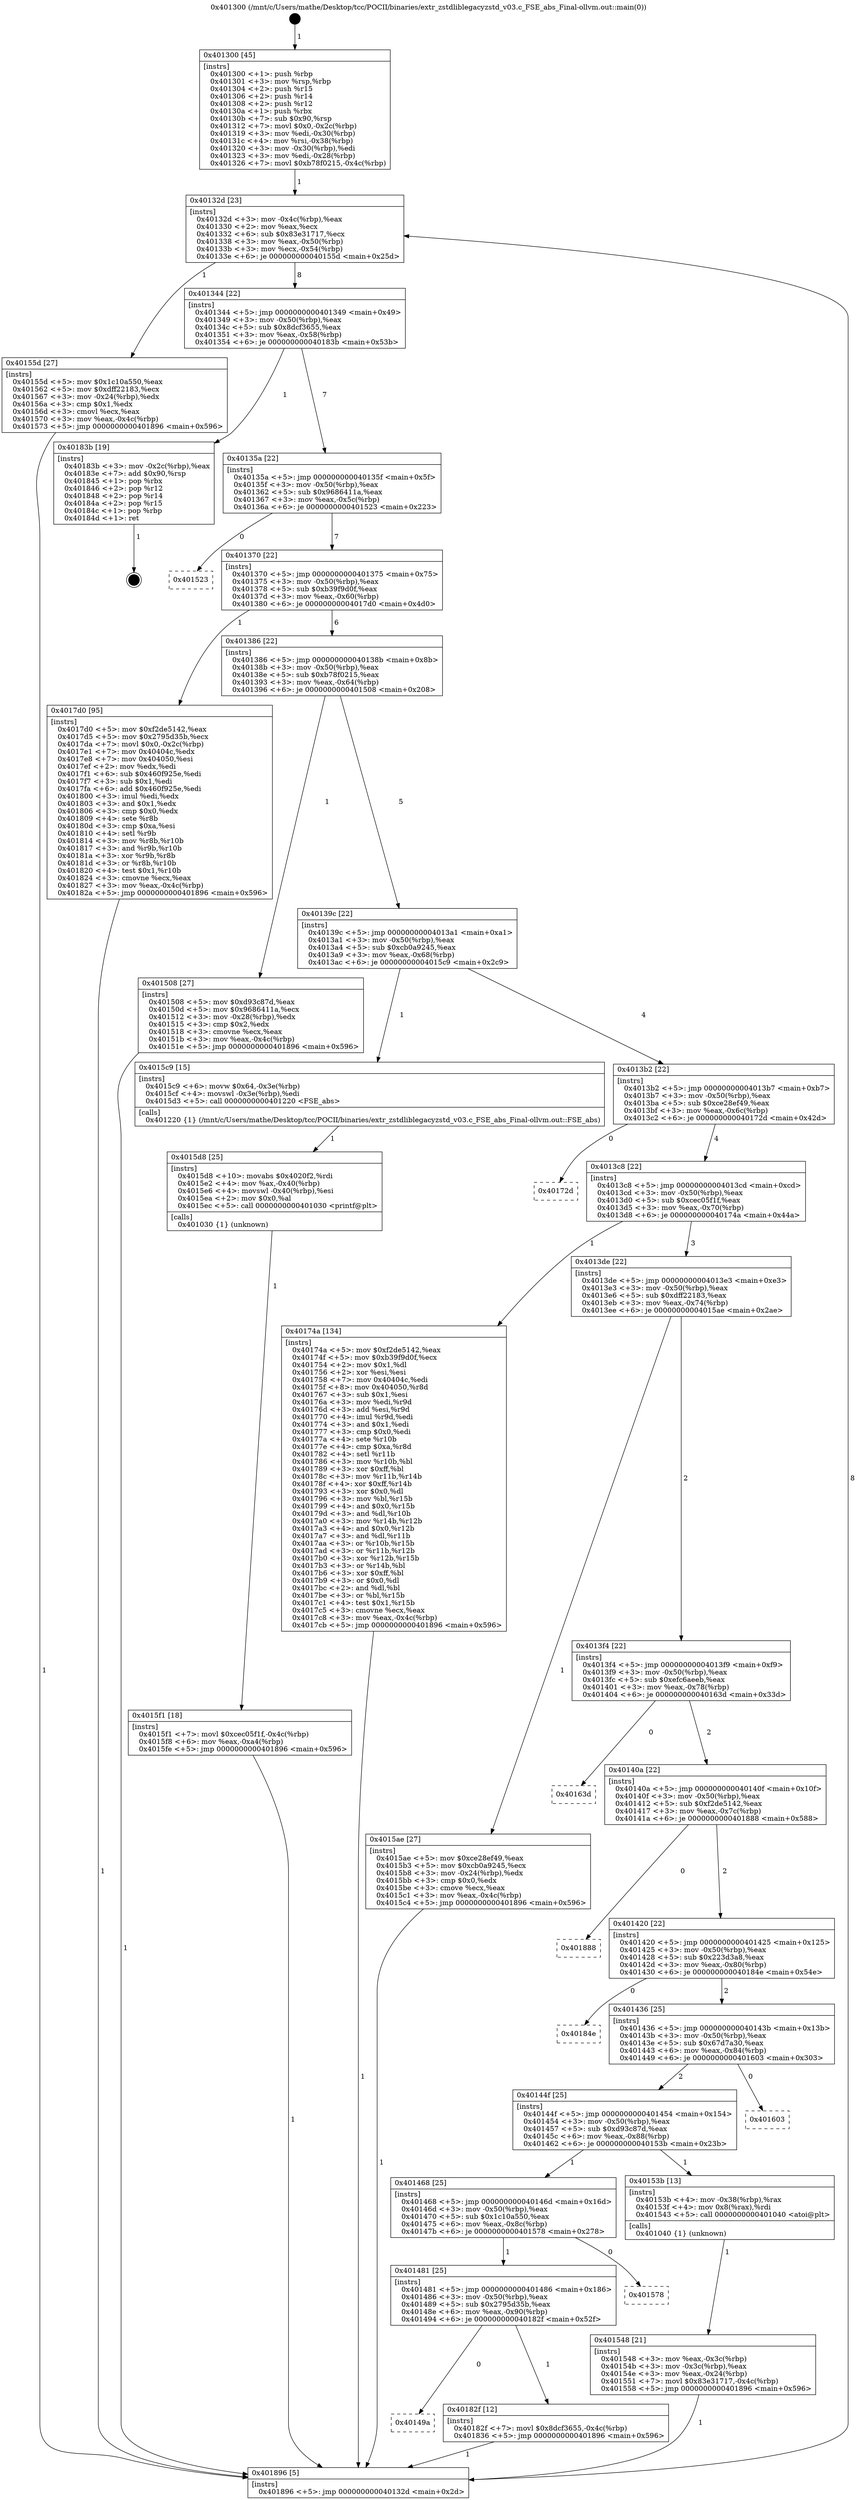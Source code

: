 digraph "0x401300" {
  label = "0x401300 (/mnt/c/Users/mathe/Desktop/tcc/POCII/binaries/extr_zstdliblegacyzstd_v03.c_FSE_abs_Final-ollvm.out::main(0))"
  labelloc = "t"
  node[shape=record]

  Entry [label="",width=0.3,height=0.3,shape=circle,fillcolor=black,style=filled]
  "0x40132d" [label="{
     0x40132d [23]\l
     | [instrs]\l
     &nbsp;&nbsp;0x40132d \<+3\>: mov -0x4c(%rbp),%eax\l
     &nbsp;&nbsp;0x401330 \<+2\>: mov %eax,%ecx\l
     &nbsp;&nbsp;0x401332 \<+6\>: sub $0x83e31717,%ecx\l
     &nbsp;&nbsp;0x401338 \<+3\>: mov %eax,-0x50(%rbp)\l
     &nbsp;&nbsp;0x40133b \<+3\>: mov %ecx,-0x54(%rbp)\l
     &nbsp;&nbsp;0x40133e \<+6\>: je 000000000040155d \<main+0x25d\>\l
  }"]
  "0x40155d" [label="{
     0x40155d [27]\l
     | [instrs]\l
     &nbsp;&nbsp;0x40155d \<+5\>: mov $0x1c10a550,%eax\l
     &nbsp;&nbsp;0x401562 \<+5\>: mov $0xdff22183,%ecx\l
     &nbsp;&nbsp;0x401567 \<+3\>: mov -0x24(%rbp),%edx\l
     &nbsp;&nbsp;0x40156a \<+3\>: cmp $0x1,%edx\l
     &nbsp;&nbsp;0x40156d \<+3\>: cmovl %ecx,%eax\l
     &nbsp;&nbsp;0x401570 \<+3\>: mov %eax,-0x4c(%rbp)\l
     &nbsp;&nbsp;0x401573 \<+5\>: jmp 0000000000401896 \<main+0x596\>\l
  }"]
  "0x401344" [label="{
     0x401344 [22]\l
     | [instrs]\l
     &nbsp;&nbsp;0x401344 \<+5\>: jmp 0000000000401349 \<main+0x49\>\l
     &nbsp;&nbsp;0x401349 \<+3\>: mov -0x50(%rbp),%eax\l
     &nbsp;&nbsp;0x40134c \<+5\>: sub $0x8dcf3655,%eax\l
     &nbsp;&nbsp;0x401351 \<+3\>: mov %eax,-0x58(%rbp)\l
     &nbsp;&nbsp;0x401354 \<+6\>: je 000000000040183b \<main+0x53b\>\l
  }"]
  Exit [label="",width=0.3,height=0.3,shape=circle,fillcolor=black,style=filled,peripheries=2]
  "0x40183b" [label="{
     0x40183b [19]\l
     | [instrs]\l
     &nbsp;&nbsp;0x40183b \<+3\>: mov -0x2c(%rbp),%eax\l
     &nbsp;&nbsp;0x40183e \<+7\>: add $0x90,%rsp\l
     &nbsp;&nbsp;0x401845 \<+1\>: pop %rbx\l
     &nbsp;&nbsp;0x401846 \<+2\>: pop %r12\l
     &nbsp;&nbsp;0x401848 \<+2\>: pop %r14\l
     &nbsp;&nbsp;0x40184a \<+2\>: pop %r15\l
     &nbsp;&nbsp;0x40184c \<+1\>: pop %rbp\l
     &nbsp;&nbsp;0x40184d \<+1\>: ret\l
  }"]
  "0x40135a" [label="{
     0x40135a [22]\l
     | [instrs]\l
     &nbsp;&nbsp;0x40135a \<+5\>: jmp 000000000040135f \<main+0x5f\>\l
     &nbsp;&nbsp;0x40135f \<+3\>: mov -0x50(%rbp),%eax\l
     &nbsp;&nbsp;0x401362 \<+5\>: sub $0x9686411a,%eax\l
     &nbsp;&nbsp;0x401367 \<+3\>: mov %eax,-0x5c(%rbp)\l
     &nbsp;&nbsp;0x40136a \<+6\>: je 0000000000401523 \<main+0x223\>\l
  }"]
  "0x40149a" [label="{
     0x40149a\l
  }", style=dashed]
  "0x401523" [label="{
     0x401523\l
  }", style=dashed]
  "0x401370" [label="{
     0x401370 [22]\l
     | [instrs]\l
     &nbsp;&nbsp;0x401370 \<+5\>: jmp 0000000000401375 \<main+0x75\>\l
     &nbsp;&nbsp;0x401375 \<+3\>: mov -0x50(%rbp),%eax\l
     &nbsp;&nbsp;0x401378 \<+5\>: sub $0xb39f9d0f,%eax\l
     &nbsp;&nbsp;0x40137d \<+3\>: mov %eax,-0x60(%rbp)\l
     &nbsp;&nbsp;0x401380 \<+6\>: je 00000000004017d0 \<main+0x4d0\>\l
  }"]
  "0x40182f" [label="{
     0x40182f [12]\l
     | [instrs]\l
     &nbsp;&nbsp;0x40182f \<+7\>: movl $0x8dcf3655,-0x4c(%rbp)\l
     &nbsp;&nbsp;0x401836 \<+5\>: jmp 0000000000401896 \<main+0x596\>\l
  }"]
  "0x4017d0" [label="{
     0x4017d0 [95]\l
     | [instrs]\l
     &nbsp;&nbsp;0x4017d0 \<+5\>: mov $0xf2de5142,%eax\l
     &nbsp;&nbsp;0x4017d5 \<+5\>: mov $0x2795d35b,%ecx\l
     &nbsp;&nbsp;0x4017da \<+7\>: movl $0x0,-0x2c(%rbp)\l
     &nbsp;&nbsp;0x4017e1 \<+7\>: mov 0x40404c,%edx\l
     &nbsp;&nbsp;0x4017e8 \<+7\>: mov 0x404050,%esi\l
     &nbsp;&nbsp;0x4017ef \<+2\>: mov %edx,%edi\l
     &nbsp;&nbsp;0x4017f1 \<+6\>: sub $0x460f925e,%edi\l
     &nbsp;&nbsp;0x4017f7 \<+3\>: sub $0x1,%edi\l
     &nbsp;&nbsp;0x4017fa \<+6\>: add $0x460f925e,%edi\l
     &nbsp;&nbsp;0x401800 \<+3\>: imul %edi,%edx\l
     &nbsp;&nbsp;0x401803 \<+3\>: and $0x1,%edx\l
     &nbsp;&nbsp;0x401806 \<+3\>: cmp $0x0,%edx\l
     &nbsp;&nbsp;0x401809 \<+4\>: sete %r8b\l
     &nbsp;&nbsp;0x40180d \<+3\>: cmp $0xa,%esi\l
     &nbsp;&nbsp;0x401810 \<+4\>: setl %r9b\l
     &nbsp;&nbsp;0x401814 \<+3\>: mov %r8b,%r10b\l
     &nbsp;&nbsp;0x401817 \<+3\>: and %r9b,%r10b\l
     &nbsp;&nbsp;0x40181a \<+3\>: xor %r9b,%r8b\l
     &nbsp;&nbsp;0x40181d \<+3\>: or %r8b,%r10b\l
     &nbsp;&nbsp;0x401820 \<+4\>: test $0x1,%r10b\l
     &nbsp;&nbsp;0x401824 \<+3\>: cmovne %ecx,%eax\l
     &nbsp;&nbsp;0x401827 \<+3\>: mov %eax,-0x4c(%rbp)\l
     &nbsp;&nbsp;0x40182a \<+5\>: jmp 0000000000401896 \<main+0x596\>\l
  }"]
  "0x401386" [label="{
     0x401386 [22]\l
     | [instrs]\l
     &nbsp;&nbsp;0x401386 \<+5\>: jmp 000000000040138b \<main+0x8b\>\l
     &nbsp;&nbsp;0x40138b \<+3\>: mov -0x50(%rbp),%eax\l
     &nbsp;&nbsp;0x40138e \<+5\>: sub $0xb78f0215,%eax\l
     &nbsp;&nbsp;0x401393 \<+3\>: mov %eax,-0x64(%rbp)\l
     &nbsp;&nbsp;0x401396 \<+6\>: je 0000000000401508 \<main+0x208\>\l
  }"]
  "0x401481" [label="{
     0x401481 [25]\l
     | [instrs]\l
     &nbsp;&nbsp;0x401481 \<+5\>: jmp 0000000000401486 \<main+0x186\>\l
     &nbsp;&nbsp;0x401486 \<+3\>: mov -0x50(%rbp),%eax\l
     &nbsp;&nbsp;0x401489 \<+5\>: sub $0x2795d35b,%eax\l
     &nbsp;&nbsp;0x40148e \<+6\>: mov %eax,-0x90(%rbp)\l
     &nbsp;&nbsp;0x401494 \<+6\>: je 000000000040182f \<main+0x52f\>\l
  }"]
  "0x401508" [label="{
     0x401508 [27]\l
     | [instrs]\l
     &nbsp;&nbsp;0x401508 \<+5\>: mov $0xd93c87d,%eax\l
     &nbsp;&nbsp;0x40150d \<+5\>: mov $0x9686411a,%ecx\l
     &nbsp;&nbsp;0x401512 \<+3\>: mov -0x28(%rbp),%edx\l
     &nbsp;&nbsp;0x401515 \<+3\>: cmp $0x2,%edx\l
     &nbsp;&nbsp;0x401518 \<+3\>: cmovne %ecx,%eax\l
     &nbsp;&nbsp;0x40151b \<+3\>: mov %eax,-0x4c(%rbp)\l
     &nbsp;&nbsp;0x40151e \<+5\>: jmp 0000000000401896 \<main+0x596\>\l
  }"]
  "0x40139c" [label="{
     0x40139c [22]\l
     | [instrs]\l
     &nbsp;&nbsp;0x40139c \<+5\>: jmp 00000000004013a1 \<main+0xa1\>\l
     &nbsp;&nbsp;0x4013a1 \<+3\>: mov -0x50(%rbp),%eax\l
     &nbsp;&nbsp;0x4013a4 \<+5\>: sub $0xcb0a9245,%eax\l
     &nbsp;&nbsp;0x4013a9 \<+3\>: mov %eax,-0x68(%rbp)\l
     &nbsp;&nbsp;0x4013ac \<+6\>: je 00000000004015c9 \<main+0x2c9\>\l
  }"]
  "0x401896" [label="{
     0x401896 [5]\l
     | [instrs]\l
     &nbsp;&nbsp;0x401896 \<+5\>: jmp 000000000040132d \<main+0x2d\>\l
  }"]
  "0x401300" [label="{
     0x401300 [45]\l
     | [instrs]\l
     &nbsp;&nbsp;0x401300 \<+1\>: push %rbp\l
     &nbsp;&nbsp;0x401301 \<+3\>: mov %rsp,%rbp\l
     &nbsp;&nbsp;0x401304 \<+2\>: push %r15\l
     &nbsp;&nbsp;0x401306 \<+2\>: push %r14\l
     &nbsp;&nbsp;0x401308 \<+2\>: push %r12\l
     &nbsp;&nbsp;0x40130a \<+1\>: push %rbx\l
     &nbsp;&nbsp;0x40130b \<+7\>: sub $0x90,%rsp\l
     &nbsp;&nbsp;0x401312 \<+7\>: movl $0x0,-0x2c(%rbp)\l
     &nbsp;&nbsp;0x401319 \<+3\>: mov %edi,-0x30(%rbp)\l
     &nbsp;&nbsp;0x40131c \<+4\>: mov %rsi,-0x38(%rbp)\l
     &nbsp;&nbsp;0x401320 \<+3\>: mov -0x30(%rbp),%edi\l
     &nbsp;&nbsp;0x401323 \<+3\>: mov %edi,-0x28(%rbp)\l
     &nbsp;&nbsp;0x401326 \<+7\>: movl $0xb78f0215,-0x4c(%rbp)\l
  }"]
  "0x401578" [label="{
     0x401578\l
  }", style=dashed]
  "0x4015c9" [label="{
     0x4015c9 [15]\l
     | [instrs]\l
     &nbsp;&nbsp;0x4015c9 \<+6\>: movw $0x64,-0x3e(%rbp)\l
     &nbsp;&nbsp;0x4015cf \<+4\>: movswl -0x3e(%rbp),%edi\l
     &nbsp;&nbsp;0x4015d3 \<+5\>: call 0000000000401220 \<FSE_abs\>\l
     | [calls]\l
     &nbsp;&nbsp;0x401220 \{1\} (/mnt/c/Users/mathe/Desktop/tcc/POCII/binaries/extr_zstdliblegacyzstd_v03.c_FSE_abs_Final-ollvm.out::FSE_abs)\l
  }"]
  "0x4013b2" [label="{
     0x4013b2 [22]\l
     | [instrs]\l
     &nbsp;&nbsp;0x4013b2 \<+5\>: jmp 00000000004013b7 \<main+0xb7\>\l
     &nbsp;&nbsp;0x4013b7 \<+3\>: mov -0x50(%rbp),%eax\l
     &nbsp;&nbsp;0x4013ba \<+5\>: sub $0xce28ef49,%eax\l
     &nbsp;&nbsp;0x4013bf \<+3\>: mov %eax,-0x6c(%rbp)\l
     &nbsp;&nbsp;0x4013c2 \<+6\>: je 000000000040172d \<main+0x42d\>\l
  }"]
  "0x4015f1" [label="{
     0x4015f1 [18]\l
     | [instrs]\l
     &nbsp;&nbsp;0x4015f1 \<+7\>: movl $0xcec05f1f,-0x4c(%rbp)\l
     &nbsp;&nbsp;0x4015f8 \<+6\>: mov %eax,-0xa4(%rbp)\l
     &nbsp;&nbsp;0x4015fe \<+5\>: jmp 0000000000401896 \<main+0x596\>\l
  }"]
  "0x40172d" [label="{
     0x40172d\l
  }", style=dashed]
  "0x4013c8" [label="{
     0x4013c8 [22]\l
     | [instrs]\l
     &nbsp;&nbsp;0x4013c8 \<+5\>: jmp 00000000004013cd \<main+0xcd\>\l
     &nbsp;&nbsp;0x4013cd \<+3\>: mov -0x50(%rbp),%eax\l
     &nbsp;&nbsp;0x4013d0 \<+5\>: sub $0xcec05f1f,%eax\l
     &nbsp;&nbsp;0x4013d5 \<+3\>: mov %eax,-0x70(%rbp)\l
     &nbsp;&nbsp;0x4013d8 \<+6\>: je 000000000040174a \<main+0x44a\>\l
  }"]
  "0x4015d8" [label="{
     0x4015d8 [25]\l
     | [instrs]\l
     &nbsp;&nbsp;0x4015d8 \<+10\>: movabs $0x4020f2,%rdi\l
     &nbsp;&nbsp;0x4015e2 \<+4\>: mov %ax,-0x40(%rbp)\l
     &nbsp;&nbsp;0x4015e6 \<+4\>: movswl -0x40(%rbp),%esi\l
     &nbsp;&nbsp;0x4015ea \<+2\>: mov $0x0,%al\l
     &nbsp;&nbsp;0x4015ec \<+5\>: call 0000000000401030 \<printf@plt\>\l
     | [calls]\l
     &nbsp;&nbsp;0x401030 \{1\} (unknown)\l
  }"]
  "0x40174a" [label="{
     0x40174a [134]\l
     | [instrs]\l
     &nbsp;&nbsp;0x40174a \<+5\>: mov $0xf2de5142,%eax\l
     &nbsp;&nbsp;0x40174f \<+5\>: mov $0xb39f9d0f,%ecx\l
     &nbsp;&nbsp;0x401754 \<+2\>: mov $0x1,%dl\l
     &nbsp;&nbsp;0x401756 \<+2\>: xor %esi,%esi\l
     &nbsp;&nbsp;0x401758 \<+7\>: mov 0x40404c,%edi\l
     &nbsp;&nbsp;0x40175f \<+8\>: mov 0x404050,%r8d\l
     &nbsp;&nbsp;0x401767 \<+3\>: sub $0x1,%esi\l
     &nbsp;&nbsp;0x40176a \<+3\>: mov %edi,%r9d\l
     &nbsp;&nbsp;0x40176d \<+3\>: add %esi,%r9d\l
     &nbsp;&nbsp;0x401770 \<+4\>: imul %r9d,%edi\l
     &nbsp;&nbsp;0x401774 \<+3\>: and $0x1,%edi\l
     &nbsp;&nbsp;0x401777 \<+3\>: cmp $0x0,%edi\l
     &nbsp;&nbsp;0x40177a \<+4\>: sete %r10b\l
     &nbsp;&nbsp;0x40177e \<+4\>: cmp $0xa,%r8d\l
     &nbsp;&nbsp;0x401782 \<+4\>: setl %r11b\l
     &nbsp;&nbsp;0x401786 \<+3\>: mov %r10b,%bl\l
     &nbsp;&nbsp;0x401789 \<+3\>: xor $0xff,%bl\l
     &nbsp;&nbsp;0x40178c \<+3\>: mov %r11b,%r14b\l
     &nbsp;&nbsp;0x40178f \<+4\>: xor $0xff,%r14b\l
     &nbsp;&nbsp;0x401793 \<+3\>: xor $0x0,%dl\l
     &nbsp;&nbsp;0x401796 \<+3\>: mov %bl,%r15b\l
     &nbsp;&nbsp;0x401799 \<+4\>: and $0x0,%r15b\l
     &nbsp;&nbsp;0x40179d \<+3\>: and %dl,%r10b\l
     &nbsp;&nbsp;0x4017a0 \<+3\>: mov %r14b,%r12b\l
     &nbsp;&nbsp;0x4017a3 \<+4\>: and $0x0,%r12b\l
     &nbsp;&nbsp;0x4017a7 \<+3\>: and %dl,%r11b\l
     &nbsp;&nbsp;0x4017aa \<+3\>: or %r10b,%r15b\l
     &nbsp;&nbsp;0x4017ad \<+3\>: or %r11b,%r12b\l
     &nbsp;&nbsp;0x4017b0 \<+3\>: xor %r12b,%r15b\l
     &nbsp;&nbsp;0x4017b3 \<+3\>: or %r14b,%bl\l
     &nbsp;&nbsp;0x4017b6 \<+3\>: xor $0xff,%bl\l
     &nbsp;&nbsp;0x4017b9 \<+3\>: or $0x0,%dl\l
     &nbsp;&nbsp;0x4017bc \<+2\>: and %dl,%bl\l
     &nbsp;&nbsp;0x4017be \<+3\>: or %bl,%r15b\l
     &nbsp;&nbsp;0x4017c1 \<+4\>: test $0x1,%r15b\l
     &nbsp;&nbsp;0x4017c5 \<+3\>: cmovne %ecx,%eax\l
     &nbsp;&nbsp;0x4017c8 \<+3\>: mov %eax,-0x4c(%rbp)\l
     &nbsp;&nbsp;0x4017cb \<+5\>: jmp 0000000000401896 \<main+0x596\>\l
  }"]
  "0x4013de" [label="{
     0x4013de [22]\l
     | [instrs]\l
     &nbsp;&nbsp;0x4013de \<+5\>: jmp 00000000004013e3 \<main+0xe3\>\l
     &nbsp;&nbsp;0x4013e3 \<+3\>: mov -0x50(%rbp),%eax\l
     &nbsp;&nbsp;0x4013e6 \<+5\>: sub $0xdff22183,%eax\l
     &nbsp;&nbsp;0x4013eb \<+3\>: mov %eax,-0x74(%rbp)\l
     &nbsp;&nbsp;0x4013ee \<+6\>: je 00000000004015ae \<main+0x2ae\>\l
  }"]
  "0x401548" [label="{
     0x401548 [21]\l
     | [instrs]\l
     &nbsp;&nbsp;0x401548 \<+3\>: mov %eax,-0x3c(%rbp)\l
     &nbsp;&nbsp;0x40154b \<+3\>: mov -0x3c(%rbp),%eax\l
     &nbsp;&nbsp;0x40154e \<+3\>: mov %eax,-0x24(%rbp)\l
     &nbsp;&nbsp;0x401551 \<+7\>: movl $0x83e31717,-0x4c(%rbp)\l
     &nbsp;&nbsp;0x401558 \<+5\>: jmp 0000000000401896 \<main+0x596\>\l
  }"]
  "0x4015ae" [label="{
     0x4015ae [27]\l
     | [instrs]\l
     &nbsp;&nbsp;0x4015ae \<+5\>: mov $0xce28ef49,%eax\l
     &nbsp;&nbsp;0x4015b3 \<+5\>: mov $0xcb0a9245,%ecx\l
     &nbsp;&nbsp;0x4015b8 \<+3\>: mov -0x24(%rbp),%edx\l
     &nbsp;&nbsp;0x4015bb \<+3\>: cmp $0x0,%edx\l
     &nbsp;&nbsp;0x4015be \<+3\>: cmove %ecx,%eax\l
     &nbsp;&nbsp;0x4015c1 \<+3\>: mov %eax,-0x4c(%rbp)\l
     &nbsp;&nbsp;0x4015c4 \<+5\>: jmp 0000000000401896 \<main+0x596\>\l
  }"]
  "0x4013f4" [label="{
     0x4013f4 [22]\l
     | [instrs]\l
     &nbsp;&nbsp;0x4013f4 \<+5\>: jmp 00000000004013f9 \<main+0xf9\>\l
     &nbsp;&nbsp;0x4013f9 \<+3\>: mov -0x50(%rbp),%eax\l
     &nbsp;&nbsp;0x4013fc \<+5\>: sub $0xefc6aeeb,%eax\l
     &nbsp;&nbsp;0x401401 \<+3\>: mov %eax,-0x78(%rbp)\l
     &nbsp;&nbsp;0x401404 \<+6\>: je 000000000040163d \<main+0x33d\>\l
  }"]
  "0x401468" [label="{
     0x401468 [25]\l
     | [instrs]\l
     &nbsp;&nbsp;0x401468 \<+5\>: jmp 000000000040146d \<main+0x16d\>\l
     &nbsp;&nbsp;0x40146d \<+3\>: mov -0x50(%rbp),%eax\l
     &nbsp;&nbsp;0x401470 \<+5\>: sub $0x1c10a550,%eax\l
     &nbsp;&nbsp;0x401475 \<+6\>: mov %eax,-0x8c(%rbp)\l
     &nbsp;&nbsp;0x40147b \<+6\>: je 0000000000401578 \<main+0x278\>\l
  }"]
  "0x40163d" [label="{
     0x40163d\l
  }", style=dashed]
  "0x40140a" [label="{
     0x40140a [22]\l
     | [instrs]\l
     &nbsp;&nbsp;0x40140a \<+5\>: jmp 000000000040140f \<main+0x10f\>\l
     &nbsp;&nbsp;0x40140f \<+3\>: mov -0x50(%rbp),%eax\l
     &nbsp;&nbsp;0x401412 \<+5\>: sub $0xf2de5142,%eax\l
     &nbsp;&nbsp;0x401417 \<+3\>: mov %eax,-0x7c(%rbp)\l
     &nbsp;&nbsp;0x40141a \<+6\>: je 0000000000401888 \<main+0x588\>\l
  }"]
  "0x40153b" [label="{
     0x40153b [13]\l
     | [instrs]\l
     &nbsp;&nbsp;0x40153b \<+4\>: mov -0x38(%rbp),%rax\l
     &nbsp;&nbsp;0x40153f \<+4\>: mov 0x8(%rax),%rdi\l
     &nbsp;&nbsp;0x401543 \<+5\>: call 0000000000401040 \<atoi@plt\>\l
     | [calls]\l
     &nbsp;&nbsp;0x401040 \{1\} (unknown)\l
  }"]
  "0x401888" [label="{
     0x401888\l
  }", style=dashed]
  "0x401420" [label="{
     0x401420 [22]\l
     | [instrs]\l
     &nbsp;&nbsp;0x401420 \<+5\>: jmp 0000000000401425 \<main+0x125\>\l
     &nbsp;&nbsp;0x401425 \<+3\>: mov -0x50(%rbp),%eax\l
     &nbsp;&nbsp;0x401428 \<+5\>: sub $0x223d3a8,%eax\l
     &nbsp;&nbsp;0x40142d \<+3\>: mov %eax,-0x80(%rbp)\l
     &nbsp;&nbsp;0x401430 \<+6\>: je 000000000040184e \<main+0x54e\>\l
  }"]
  "0x40144f" [label="{
     0x40144f [25]\l
     | [instrs]\l
     &nbsp;&nbsp;0x40144f \<+5\>: jmp 0000000000401454 \<main+0x154\>\l
     &nbsp;&nbsp;0x401454 \<+3\>: mov -0x50(%rbp),%eax\l
     &nbsp;&nbsp;0x401457 \<+5\>: sub $0xd93c87d,%eax\l
     &nbsp;&nbsp;0x40145c \<+6\>: mov %eax,-0x88(%rbp)\l
     &nbsp;&nbsp;0x401462 \<+6\>: je 000000000040153b \<main+0x23b\>\l
  }"]
  "0x40184e" [label="{
     0x40184e\l
  }", style=dashed]
  "0x401436" [label="{
     0x401436 [25]\l
     | [instrs]\l
     &nbsp;&nbsp;0x401436 \<+5\>: jmp 000000000040143b \<main+0x13b\>\l
     &nbsp;&nbsp;0x40143b \<+3\>: mov -0x50(%rbp),%eax\l
     &nbsp;&nbsp;0x40143e \<+5\>: sub $0x67d7a30,%eax\l
     &nbsp;&nbsp;0x401443 \<+6\>: mov %eax,-0x84(%rbp)\l
     &nbsp;&nbsp;0x401449 \<+6\>: je 0000000000401603 \<main+0x303\>\l
  }"]
  "0x401603" [label="{
     0x401603\l
  }", style=dashed]
  Entry -> "0x401300" [label=" 1"]
  "0x40132d" -> "0x40155d" [label=" 1"]
  "0x40132d" -> "0x401344" [label=" 8"]
  "0x40183b" -> Exit [label=" 1"]
  "0x401344" -> "0x40183b" [label=" 1"]
  "0x401344" -> "0x40135a" [label=" 7"]
  "0x40182f" -> "0x401896" [label=" 1"]
  "0x40135a" -> "0x401523" [label=" 0"]
  "0x40135a" -> "0x401370" [label=" 7"]
  "0x401481" -> "0x40149a" [label=" 0"]
  "0x401370" -> "0x4017d0" [label=" 1"]
  "0x401370" -> "0x401386" [label=" 6"]
  "0x401481" -> "0x40182f" [label=" 1"]
  "0x401386" -> "0x401508" [label=" 1"]
  "0x401386" -> "0x40139c" [label=" 5"]
  "0x401508" -> "0x401896" [label=" 1"]
  "0x401300" -> "0x40132d" [label=" 1"]
  "0x401896" -> "0x40132d" [label=" 8"]
  "0x401468" -> "0x401481" [label=" 1"]
  "0x40139c" -> "0x4015c9" [label=" 1"]
  "0x40139c" -> "0x4013b2" [label=" 4"]
  "0x401468" -> "0x401578" [label=" 0"]
  "0x4013b2" -> "0x40172d" [label=" 0"]
  "0x4013b2" -> "0x4013c8" [label=" 4"]
  "0x4017d0" -> "0x401896" [label=" 1"]
  "0x4013c8" -> "0x40174a" [label=" 1"]
  "0x4013c8" -> "0x4013de" [label=" 3"]
  "0x40174a" -> "0x401896" [label=" 1"]
  "0x4013de" -> "0x4015ae" [label=" 1"]
  "0x4013de" -> "0x4013f4" [label=" 2"]
  "0x4015f1" -> "0x401896" [label=" 1"]
  "0x4013f4" -> "0x40163d" [label=" 0"]
  "0x4013f4" -> "0x40140a" [label=" 2"]
  "0x4015d8" -> "0x4015f1" [label=" 1"]
  "0x40140a" -> "0x401888" [label=" 0"]
  "0x40140a" -> "0x401420" [label=" 2"]
  "0x4015c9" -> "0x4015d8" [label=" 1"]
  "0x401420" -> "0x40184e" [label=" 0"]
  "0x401420" -> "0x401436" [label=" 2"]
  "0x40155d" -> "0x401896" [label=" 1"]
  "0x401436" -> "0x401603" [label=" 0"]
  "0x401436" -> "0x40144f" [label=" 2"]
  "0x4015ae" -> "0x401896" [label=" 1"]
  "0x40144f" -> "0x40153b" [label=" 1"]
  "0x40144f" -> "0x401468" [label=" 1"]
  "0x40153b" -> "0x401548" [label=" 1"]
  "0x401548" -> "0x401896" [label=" 1"]
}
